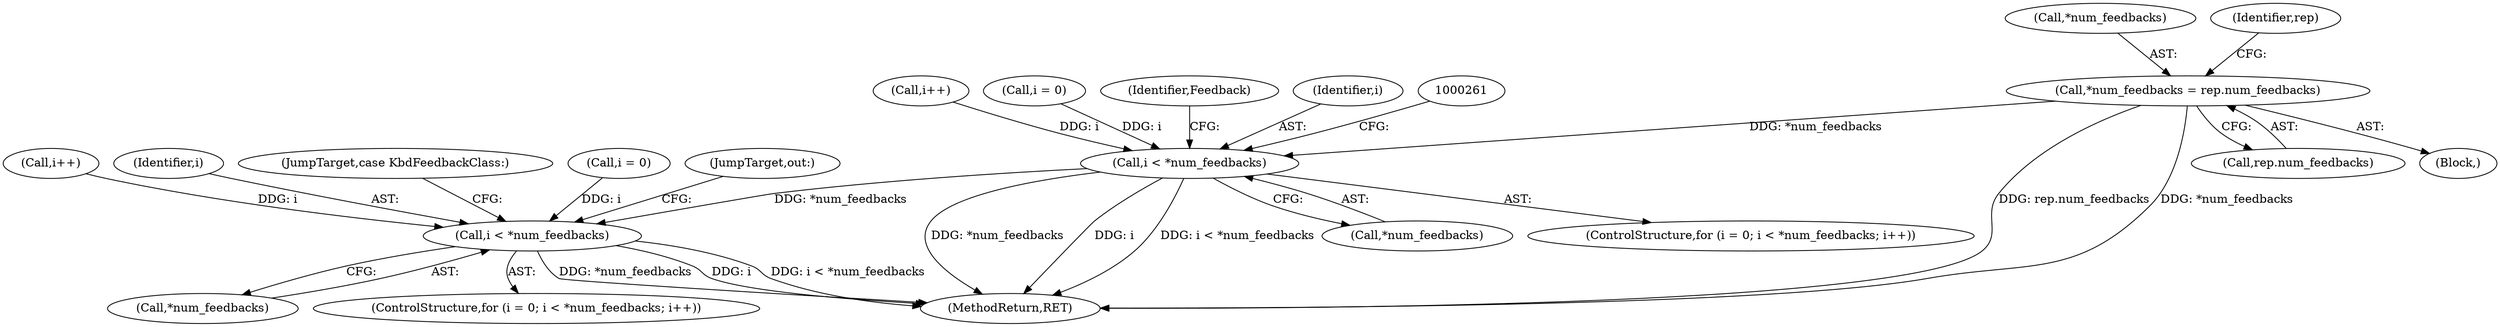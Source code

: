 digraph "0_libXi_19a9cd607de73947fcfb104682f203ffe4e1f4e5_1@pointer" {
"1000192" [label="(Call,*num_feedbacks = rep.num_feedbacks)"];
"1000249" [label="(Call,i < *num_feedbacks)"];
"1000381" [label="(Call,i < *num_feedbacks)"];
"1000249" [label="(Call,i < *num_feedbacks)"];
"1000385" [label="(Call,i++)"];
"1000382" [label="(Identifier,i)"];
"1000775" [label="(MethodReturn,RET)"];
"1000251" [label="(Call,*num_feedbacks)"];
"1000253" [label="(Call,i++)"];
"1000193" [label="(Call,*num_feedbacks)"];
"1000389" [label="(JumpTarget,case KbdFeedbackClass:)"];
"1000383" [label="(Call,*num_feedbacks)"];
"1000377" [label="(ControlStructure,for (i = 0; i < *num_feedbacks; i++))"];
"1000246" [label="(Call,i = 0)"];
"1000192" [label="(Call,*num_feedbacks = rep.num_feedbacks)"];
"1000195" [label="(Call,rep.num_feedbacks)"];
"1000378" [label="(Call,i = 0)"];
"1000185" [label="(Block,)"];
"1000364" [label="(Identifier,Feedback)"];
"1000201" [label="(Identifier,rep)"];
"1000381" [label="(Call,i < *num_feedbacks)"];
"1000245" [label="(ControlStructure,for (i = 0; i < *num_feedbacks; i++))"];
"1000250" [label="(Identifier,i)"];
"1000765" [label="(JumpTarget,out:)"];
"1000192" -> "1000185"  [label="AST: "];
"1000192" -> "1000195"  [label="CFG: "];
"1000193" -> "1000192"  [label="AST: "];
"1000195" -> "1000192"  [label="AST: "];
"1000201" -> "1000192"  [label="CFG: "];
"1000192" -> "1000775"  [label="DDG: rep.num_feedbacks"];
"1000192" -> "1000775"  [label="DDG: *num_feedbacks"];
"1000192" -> "1000249"  [label="DDG: *num_feedbacks"];
"1000249" -> "1000245"  [label="AST: "];
"1000249" -> "1000251"  [label="CFG: "];
"1000250" -> "1000249"  [label="AST: "];
"1000251" -> "1000249"  [label="AST: "];
"1000261" -> "1000249"  [label="CFG: "];
"1000364" -> "1000249"  [label="CFG: "];
"1000249" -> "1000775"  [label="DDG: *num_feedbacks"];
"1000249" -> "1000775"  [label="DDG: i"];
"1000249" -> "1000775"  [label="DDG: i < *num_feedbacks"];
"1000253" -> "1000249"  [label="DDG: i"];
"1000246" -> "1000249"  [label="DDG: i"];
"1000249" -> "1000381"  [label="DDG: *num_feedbacks"];
"1000381" -> "1000377"  [label="AST: "];
"1000381" -> "1000383"  [label="CFG: "];
"1000382" -> "1000381"  [label="AST: "];
"1000383" -> "1000381"  [label="AST: "];
"1000389" -> "1000381"  [label="CFG: "];
"1000765" -> "1000381"  [label="CFG: "];
"1000381" -> "1000775"  [label="DDG: *num_feedbacks"];
"1000381" -> "1000775"  [label="DDG: i"];
"1000381" -> "1000775"  [label="DDG: i < *num_feedbacks"];
"1000378" -> "1000381"  [label="DDG: i"];
"1000385" -> "1000381"  [label="DDG: i"];
}
